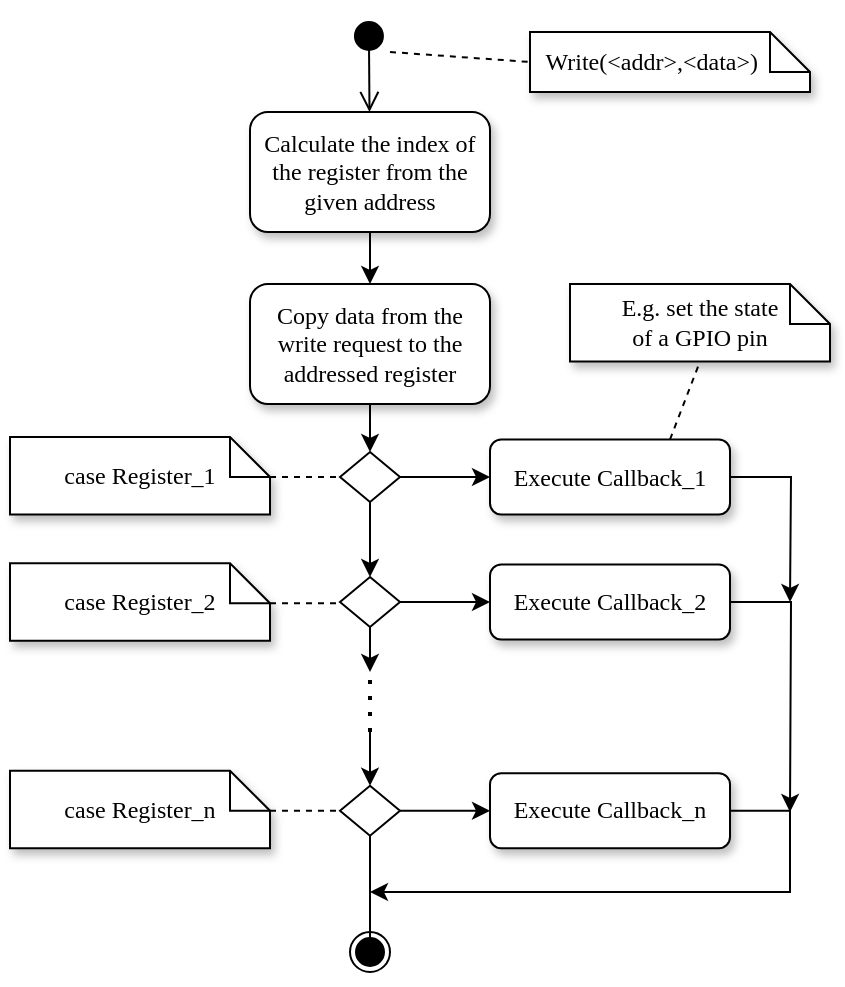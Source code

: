 <mxfile version="21.6.8" type="device">
  <diagram name="Page-1" id="nMpWhqFsyat9tCiM6ktt">
    <mxGraphModel dx="1036" dy="614" grid="1" gridSize="10" guides="1" tooltips="1" connect="1" arrows="1" fold="1" page="1" pageScale="1" pageWidth="850" pageHeight="1100" math="0" shadow="0">
      <root>
        <mxCell id="0" />
        <mxCell id="1" parent="0" />
        <mxCell id="ziVFVvWXimaoWSuMLIPu-31" value="" style="html=1;verticalAlign=bottom;startArrow=circle;startFill=1;endArrow=open;startSize=6;endSize=8;curved=0;rounded=0;entryX=0.5;entryY=0;entryDx=0;entryDy=0;" edge="1" parent="1">
          <mxGeometry width="80" relative="1" as="geometry">
            <mxPoint x="349.41" y="94" as="sourcePoint" />
            <mxPoint x="349.75" y="140" as="targetPoint" />
            <Array as="points">
              <mxPoint x="349.41" y="94" />
            </Array>
          </mxGeometry>
        </mxCell>
        <mxCell id="ziVFVvWXimaoWSuMLIPu-35" style="edgeStyle=orthogonalEdgeStyle;rounded=0;orthogonalLoop=1;jettySize=auto;html=1;exitX=0.5;exitY=1;exitDx=0;exitDy=0;entryX=0.5;entryY=0;entryDx=0;entryDy=0;entryPerimeter=0;" edge="1" parent="1" source="ziVFVvWXimaoWSuMLIPu-32" target="ziVFVvWXimaoWSuMLIPu-34">
          <mxGeometry relative="1" as="geometry" />
        </mxCell>
        <mxCell id="ziVFVvWXimaoWSuMLIPu-32" value="Copy data from the write request to the addressed register" style="rounded=1;whiteSpace=wrap;html=1;shadow=1;fontFamily=Computer Modern;" vertex="1" parent="1">
          <mxGeometry x="290" y="226" width="120" height="60" as="geometry" />
        </mxCell>
        <mxCell id="ziVFVvWXimaoWSuMLIPu-37" style="edgeStyle=orthogonalEdgeStyle;rounded=0;orthogonalLoop=1;jettySize=auto;html=1;exitX=1;exitY=0.5;exitDx=0;exitDy=0;exitPerimeter=0;entryX=0;entryY=0.5;entryDx=0;entryDy=0;" edge="1" parent="1" source="ziVFVvWXimaoWSuMLIPu-34" target="ziVFVvWXimaoWSuMLIPu-36">
          <mxGeometry relative="1" as="geometry" />
        </mxCell>
        <mxCell id="ziVFVvWXimaoWSuMLIPu-41" style="edgeStyle=orthogonalEdgeStyle;rounded=0;orthogonalLoop=1;jettySize=auto;html=1;exitX=0.5;exitY=1;exitDx=0;exitDy=0;exitPerimeter=0;entryX=0.5;entryY=0;entryDx=0;entryDy=0;entryPerimeter=0;" edge="1" parent="1" source="ziVFVvWXimaoWSuMLIPu-34" target="ziVFVvWXimaoWSuMLIPu-39">
          <mxGeometry relative="1" as="geometry" />
        </mxCell>
        <mxCell id="ziVFVvWXimaoWSuMLIPu-34" value="" style="strokeWidth=1;html=1;shape=mxgraph.flowchart.decision;whiteSpace=wrap;" vertex="1" parent="1">
          <mxGeometry x="335" y="310" width="30" height="25" as="geometry" />
        </mxCell>
        <mxCell id="ziVFVvWXimaoWSuMLIPu-62" style="edgeStyle=orthogonalEdgeStyle;rounded=0;orthogonalLoop=1;jettySize=auto;html=1;exitX=1;exitY=0.5;exitDx=0;exitDy=0;" edge="1" parent="1" source="ziVFVvWXimaoWSuMLIPu-36">
          <mxGeometry relative="1" as="geometry">
            <mxPoint x="560" y="385" as="targetPoint" />
            <mxPoint x="530" y="327.5" as="sourcePoint" />
          </mxGeometry>
        </mxCell>
        <mxCell id="ziVFVvWXimaoWSuMLIPu-36" value="Execute Callback_1" style="rounded=1;whiteSpace=wrap;html=1;shadow=1;fontFamily=Computer Modern;" vertex="1" parent="1">
          <mxGeometry x="410" y="303.75" width="120" height="37.5" as="geometry" />
        </mxCell>
        <mxCell id="ziVFVvWXimaoWSuMLIPu-38" style="edgeStyle=orthogonalEdgeStyle;rounded=0;orthogonalLoop=1;jettySize=auto;html=1;exitX=1;exitY=0.5;exitDx=0;exitDy=0;exitPerimeter=0;entryX=0;entryY=0.5;entryDx=0;entryDy=0;" edge="1" parent="1" source="ziVFVvWXimaoWSuMLIPu-39" target="ziVFVvWXimaoWSuMLIPu-40">
          <mxGeometry relative="1" as="geometry" />
        </mxCell>
        <mxCell id="ziVFVvWXimaoWSuMLIPu-39" value="" style="strokeWidth=1;html=1;shape=mxgraph.flowchart.decision;whiteSpace=wrap;" vertex="1" parent="1">
          <mxGeometry x="335" y="372.5" width="30" height="25" as="geometry" />
        </mxCell>
        <mxCell id="ziVFVvWXimaoWSuMLIPu-61" style="edgeStyle=orthogonalEdgeStyle;rounded=0;orthogonalLoop=1;jettySize=auto;html=1;exitX=1;exitY=0.5;exitDx=0;exitDy=0;" edge="1" parent="1" source="ziVFVvWXimaoWSuMLIPu-40">
          <mxGeometry relative="1" as="geometry">
            <mxPoint x="560" y="490" as="targetPoint" />
          </mxGeometry>
        </mxCell>
        <mxCell id="ziVFVvWXimaoWSuMLIPu-40" value="Execute Callback_2" style="rounded=1;whiteSpace=wrap;html=1;shadow=1;fontFamily=Computer Modern;" vertex="1" parent="1">
          <mxGeometry x="410" y="366.26" width="120" height="37.5" as="geometry" />
        </mxCell>
        <mxCell id="ziVFVvWXimaoWSuMLIPu-43" style="edgeStyle=orthogonalEdgeStyle;rounded=0;orthogonalLoop=1;jettySize=auto;html=1;exitX=0;exitY=0;exitDx=130;exitDy=20;exitPerimeter=0;entryX=0;entryY=0.5;entryDx=0;entryDy=0;entryPerimeter=0;endArrow=none;endFill=0;dashed=1;" edge="1" parent="1" source="ziVFVvWXimaoWSuMLIPu-42" target="ziVFVvWXimaoWSuMLIPu-34">
          <mxGeometry relative="1" as="geometry" />
        </mxCell>
        <mxCell id="ziVFVvWXimaoWSuMLIPu-42" value="case Register_1" style="shape=note;size=20;whiteSpace=wrap;html=1;shadow=1;fontFamily=Computer Modern;" vertex="1" parent="1">
          <mxGeometry x="170" y="302.5" width="130" height="38.75" as="geometry" />
        </mxCell>
        <mxCell id="ziVFVvWXimaoWSuMLIPu-44" value="case Register_2" style="shape=note;size=20;whiteSpace=wrap;html=1;shadow=1;fontFamily=Computer Modern;" vertex="1" parent="1">
          <mxGeometry x="170" y="365.63" width="130" height="38.75" as="geometry" />
        </mxCell>
        <mxCell id="ziVFVvWXimaoWSuMLIPu-45" style="edgeStyle=orthogonalEdgeStyle;rounded=0;orthogonalLoop=1;jettySize=auto;html=1;exitX=0;exitY=0;exitDx=130;exitDy=20;exitPerimeter=0;entryX=0;entryY=0.5;entryDx=0;entryDy=0;entryPerimeter=0;endArrow=none;endFill=0;dashed=1;" edge="1" parent="1" source="ziVFVvWXimaoWSuMLIPu-44" target="ziVFVvWXimaoWSuMLIPu-39">
          <mxGeometry relative="1" as="geometry">
            <mxPoint x="300" y="333" as="sourcePoint" />
            <mxPoint x="345" y="333" as="targetPoint" />
          </mxGeometry>
        </mxCell>
        <mxCell id="ziVFVvWXimaoWSuMLIPu-46" style="edgeStyle=orthogonalEdgeStyle;rounded=0;orthogonalLoop=1;jettySize=auto;html=1;exitX=1;exitY=0.5;exitDx=0;exitDy=0;exitPerimeter=0;entryX=0;entryY=0.5;entryDx=0;entryDy=0;" edge="1" parent="1" source="ziVFVvWXimaoWSuMLIPu-47" target="ziVFVvWXimaoWSuMLIPu-48">
          <mxGeometry relative="1" as="geometry" />
        </mxCell>
        <mxCell id="ziVFVvWXimaoWSuMLIPu-47" value="" style="strokeWidth=1;html=1;shape=mxgraph.flowchart.decision;whiteSpace=wrap;" vertex="1" parent="1">
          <mxGeometry x="335" y="476.87" width="30" height="25" as="geometry" />
        </mxCell>
        <mxCell id="ziVFVvWXimaoWSuMLIPu-60" style="edgeStyle=orthogonalEdgeStyle;rounded=0;orthogonalLoop=1;jettySize=auto;html=1;exitX=1;exitY=0.5;exitDx=0;exitDy=0;" edge="1" parent="1" source="ziVFVvWXimaoWSuMLIPu-48">
          <mxGeometry relative="1" as="geometry">
            <mxPoint x="350" y="530" as="targetPoint" />
            <Array as="points">
              <mxPoint x="560" y="489" />
              <mxPoint x="560" y="530" />
            </Array>
          </mxGeometry>
        </mxCell>
        <mxCell id="ziVFVvWXimaoWSuMLIPu-48" value="Execute Callback_n" style="rounded=1;whiteSpace=wrap;html=1;shadow=1;fontFamily=Computer Modern;" vertex="1" parent="1">
          <mxGeometry x="410" y="470.63" width="120" height="37.5" as="geometry" />
        </mxCell>
        <mxCell id="ziVFVvWXimaoWSuMLIPu-49" value="case Register_n" style="shape=note;size=20;whiteSpace=wrap;html=1;shadow=1;fontFamily=Computer Modern;" vertex="1" parent="1">
          <mxGeometry x="170" y="469.38" width="130" height="38.75" as="geometry" />
        </mxCell>
        <mxCell id="ziVFVvWXimaoWSuMLIPu-50" style="edgeStyle=orthogonalEdgeStyle;rounded=0;orthogonalLoop=1;jettySize=auto;html=1;exitX=0;exitY=0;exitDx=130;exitDy=20;exitPerimeter=0;entryX=0;entryY=0.5;entryDx=0;entryDy=0;entryPerimeter=0;endArrow=none;endFill=0;dashed=1;" edge="1" parent="1" source="ziVFVvWXimaoWSuMLIPu-49" target="ziVFVvWXimaoWSuMLIPu-47">
          <mxGeometry relative="1" as="geometry">
            <mxPoint x="300" y="437.37" as="sourcePoint" />
            <mxPoint x="345" y="437.37" as="targetPoint" />
          </mxGeometry>
        </mxCell>
        <mxCell id="ziVFVvWXimaoWSuMLIPu-51" style="edgeStyle=orthogonalEdgeStyle;rounded=0;orthogonalLoop=1;jettySize=auto;html=1;exitX=0.5;exitY=1;exitDx=0;exitDy=0;exitPerimeter=0;" edge="1" parent="1" source="ziVFVvWXimaoWSuMLIPu-39">
          <mxGeometry relative="1" as="geometry">
            <mxPoint x="350" y="400" as="sourcePoint" />
            <mxPoint x="350" y="420" as="targetPoint" />
          </mxGeometry>
        </mxCell>
        <mxCell id="ziVFVvWXimaoWSuMLIPu-52" style="edgeStyle=orthogonalEdgeStyle;rounded=0;orthogonalLoop=1;jettySize=auto;html=1;entryX=0.5;entryY=0;entryDx=0;entryDy=0;entryPerimeter=0;" edge="1" parent="1" target="ziVFVvWXimaoWSuMLIPu-47">
          <mxGeometry relative="1" as="geometry">
            <mxPoint x="350" y="450" as="sourcePoint" />
            <mxPoint x="360" y="430" as="targetPoint" />
          </mxGeometry>
        </mxCell>
        <mxCell id="ziVFVvWXimaoWSuMLIPu-54" value="" style="endArrow=none;dashed=1;html=1;dashPattern=1 3;strokeWidth=2;rounded=0;" edge="1" parent="1">
          <mxGeometry width="50" height="50" relative="1" as="geometry">
            <mxPoint x="350" y="450" as="sourcePoint" />
            <mxPoint x="350" y="420" as="targetPoint" />
          </mxGeometry>
        </mxCell>
        <mxCell id="ziVFVvWXimaoWSuMLIPu-56" value="" style="strokeWidth=1;html=1;shape=mxgraph.flowchart.start_2;whiteSpace=wrap;" vertex="1" parent="1">
          <mxGeometry x="340" y="550" width="20" height="20" as="geometry" />
        </mxCell>
        <mxCell id="ziVFVvWXimaoWSuMLIPu-57" value="" style="html=1;verticalAlign=bottom;startArrow=circle;startFill=1;endArrow=none;startSize=6;endSize=8;curved=0;rounded=0;endFill=0;entryX=0.5;entryY=1;entryDx=0;entryDy=0;entryPerimeter=0;" edge="1" parent="1" target="ziVFVvWXimaoWSuMLIPu-47">
          <mxGeometry width="80" relative="1" as="geometry">
            <mxPoint x="350" y="568" as="sourcePoint" />
            <mxPoint x="350" y="510" as="targetPoint" />
          </mxGeometry>
        </mxCell>
        <mxCell id="ziVFVvWXimaoWSuMLIPu-64" style="edgeStyle=orthogonalEdgeStyle;rounded=0;orthogonalLoop=1;jettySize=auto;html=1;exitX=0.5;exitY=1;exitDx=0;exitDy=0;entryX=0.5;entryY=0;entryDx=0;entryDy=0;" edge="1" parent="1" source="ziVFVvWXimaoWSuMLIPu-63" target="ziVFVvWXimaoWSuMLIPu-32">
          <mxGeometry relative="1" as="geometry" />
        </mxCell>
        <mxCell id="ziVFVvWXimaoWSuMLIPu-63" value="Calculate the index of the register from the given address" style="rounded=1;whiteSpace=wrap;html=1;shadow=1;fontFamily=Computer Modern;" vertex="1" parent="1">
          <mxGeometry x="290" y="140" width="120" height="60" as="geometry" />
        </mxCell>
        <mxCell id="ziVFVvWXimaoWSuMLIPu-65" value="E.g. set the state &lt;br&gt;of a GPIO pin" style="shape=note;size=20;whiteSpace=wrap;html=1;shadow=1;fontFamily=Computer Modern;" vertex="1" parent="1">
          <mxGeometry x="450" y="226" width="130" height="38.75" as="geometry" />
        </mxCell>
        <mxCell id="ziVFVvWXimaoWSuMLIPu-67" value="" style="endArrow=none;dashed=1;html=1;rounded=0;entryX=0.5;entryY=1;entryDx=0;entryDy=0;entryPerimeter=0;exitX=0.75;exitY=0;exitDx=0;exitDy=0;" edge="1" parent="1" source="ziVFVvWXimaoWSuMLIPu-36" target="ziVFVvWXimaoWSuMLIPu-65">
          <mxGeometry width="50" height="50" relative="1" as="geometry">
            <mxPoint x="480" y="330" as="sourcePoint" />
            <mxPoint x="530" y="280" as="targetPoint" />
          </mxGeometry>
        </mxCell>
        <mxCell id="ziVFVvWXimaoWSuMLIPu-68" value="&amp;nbsp; Write(&amp;lt;addr&amp;gt;,&amp;lt;data&amp;gt;)" style="shape=note;size=20;whiteSpace=wrap;html=1;shadow=1;fontFamily=Computer Modern;align=left;" vertex="1" parent="1">
          <mxGeometry x="430" y="100" width="140" height="30" as="geometry" />
        </mxCell>
        <mxCell id="ziVFVvWXimaoWSuMLIPu-69" value="" style="endArrow=none;dashed=1;html=1;rounded=0;entryX=0;entryY=0.5;entryDx=0;entryDy=0;entryPerimeter=0;" edge="1" parent="1" target="ziVFVvWXimaoWSuMLIPu-68">
          <mxGeometry width="50" height="50" relative="1" as="geometry">
            <mxPoint x="360" y="110" as="sourcePoint" />
            <mxPoint x="525" y="275" as="targetPoint" />
          </mxGeometry>
        </mxCell>
      </root>
    </mxGraphModel>
  </diagram>
</mxfile>
